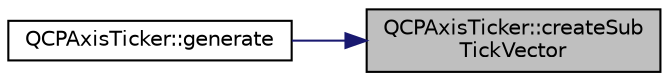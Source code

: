 digraph "QCPAxisTicker::createSubTickVector"
{
 // LATEX_PDF_SIZE
  edge [fontname="Helvetica",fontsize="10",labelfontname="Helvetica",labelfontsize="10"];
  node [fontname="Helvetica",fontsize="10",shape=record];
  rankdir="RL";
  Node1 [label="QCPAxisTicker::createSub\lTickVector",height=0.2,width=0.4,color="black", fillcolor="grey75", style="filled", fontcolor="black",tooltip=" "];
  Node1 -> Node2 [dir="back",color="midnightblue",fontsize="10",style="solid",fontname="Helvetica"];
  Node2 [label="QCPAxisTicker::generate",height=0.2,width=0.4,color="black", fillcolor="white", style="filled",URL="$classQCPAxisTicker.html#aefbd11725678ca824add8cf926cbc856",tooltip=" "];
}
